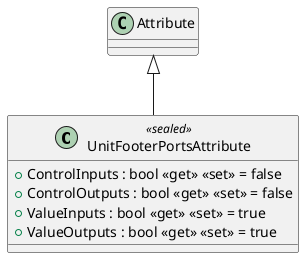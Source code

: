 @startuml
class UnitFooterPortsAttribute <<sealed>> {
    + ControlInputs : bool <<get>> <<set>> = false
    + ControlOutputs : bool <<get>> <<set>> = false
    + ValueInputs : bool <<get>> <<set>> = true
    + ValueOutputs : bool <<get>> <<set>> = true
}
Attribute <|-- UnitFooterPortsAttribute
@enduml
